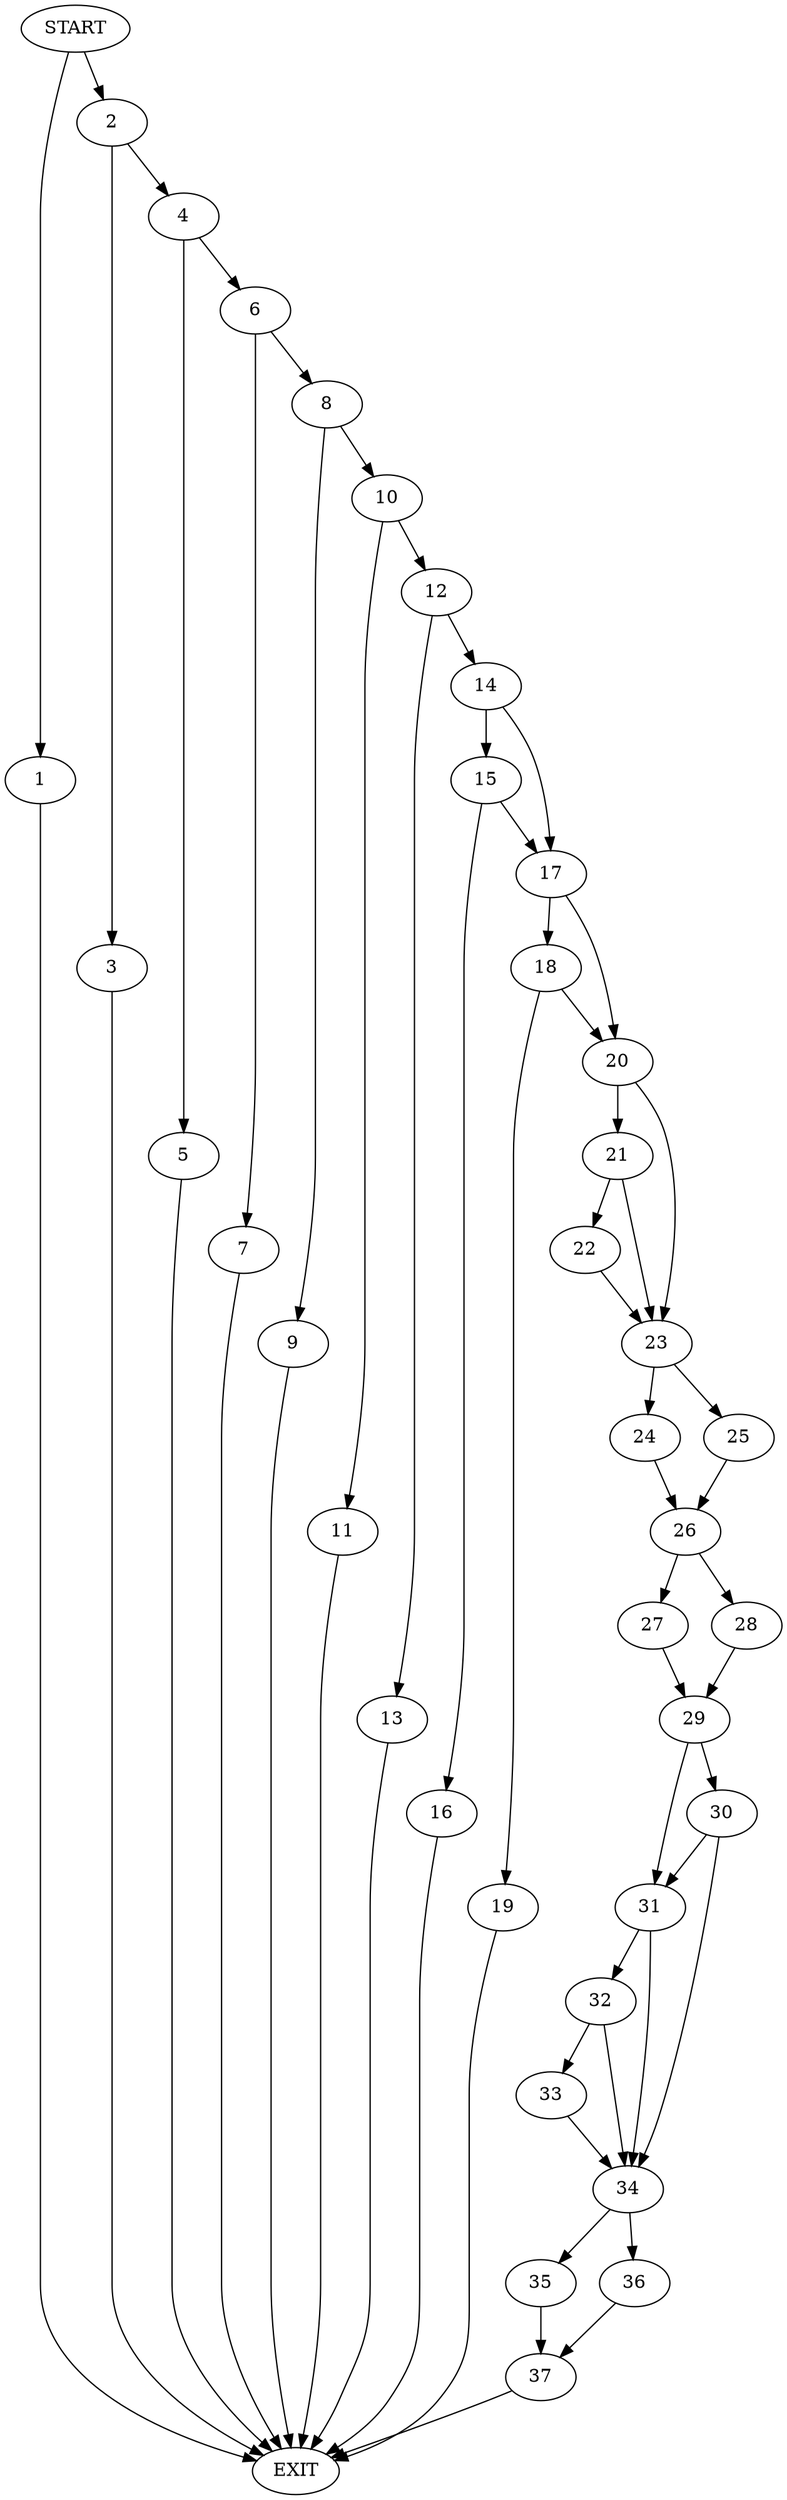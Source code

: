 digraph { 
0 [label="START"];
1;
2;
3;
4;
5;
6;
7;
8;
9;
10;
11;
12;
13;
14;
15;
16;
17;
18;
19;
20;
21;
22;
23;
24;
25;
26;
27;
28;
29;
30;
31;
32;
33;
34;
35;
36;
37;
38[label="EXIT"];
0 -> 1;
0 -> 2;
1 -> 38;
2 -> 4;
2 -> 3;
3 -> 38;
4 -> 6;
4 -> 5;
5 -> 38;
6 -> 7;
6 -> 8;
7 -> 38;
8 -> 9;
8 -> 10;
9 -> 38;
10 -> 11;
10 -> 12;
11 -> 38;
12 -> 13;
12 -> 14;
13 -> 38;
14 -> 15;
14 -> 17;
15 -> 16;
15 -> 17;
16 -> 38;
17 -> 18;
17 -> 20;
18 -> 19;
18 -> 20;
19 -> 38;
20 -> 21;
20 -> 23;
21 -> 22;
21 -> 23;
22 -> 23;
23 -> 24;
23 -> 25;
24 -> 26;
25 -> 26;
26 -> 27;
26 -> 28;
27 -> 29;
28 -> 29;
29 -> 31;
29 -> 30;
30 -> 31;
30 -> 34;
31 -> 32;
31 -> 34;
32 -> 33;
32 -> 34;
33 -> 34;
34 -> 35;
34 -> 36;
35 -> 37;
36 -> 37;
37 -> 38;
}